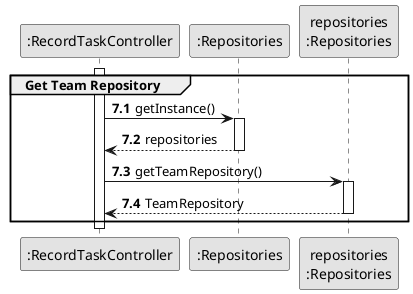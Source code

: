 @startuml
skinparam monochrome true
skinparam packageStyle rectangle
skinparam shadowing false

'hide footbox

participant ":RecordTaskController" as CTRL
participant ":Repositories" as RepositorySingleton
participant "repositories\n:Repositories" as PLAT
autonumber 7


activate CTRL


    group Get Team Repository
    autonumber 7.1

            CTRL -> RepositorySingleton: getInstance()
            activate RepositorySingleton

                RepositorySingleton --> CTRL: repositories
            deactivate RepositorySingleton

            CTRL -> PLAT : getTeamRepository()
            activate PLAT

                PLAT --> CTRL: TeamRepository
            deactivate PLAT

    end
deactivate CTRL


@enduml
